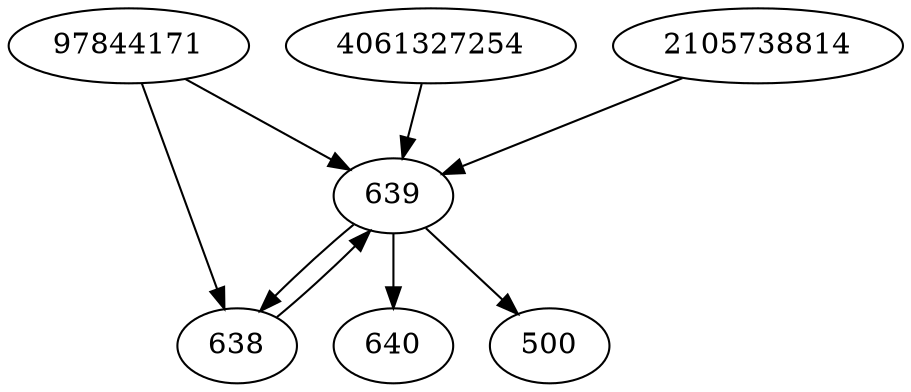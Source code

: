 strict digraph  {
640;
638;
97844171;
500;
4061327254;
2105738814;
639;
638 -> 639;
97844171 -> 638;
97844171 -> 639;
4061327254 -> 639;
2105738814 -> 639;
639 -> 640;
639 -> 500;
639 -> 638;
}
